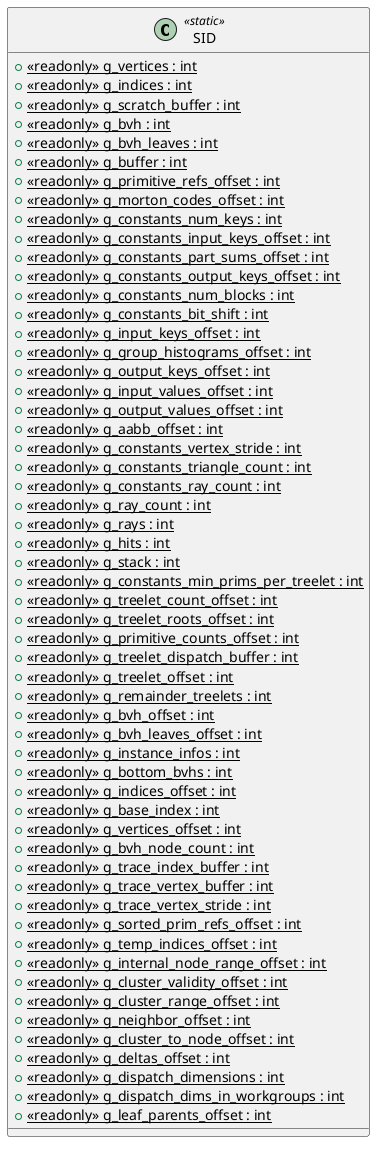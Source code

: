 @startuml
class SID <<static>> {
    + {static} <<readonly>> g_vertices : int
    + {static} <<readonly>> g_indices : int
    + {static} <<readonly>> g_scratch_buffer : int
    + {static} <<readonly>> g_bvh : int
    + {static} <<readonly>> g_bvh_leaves : int
    + {static} <<readonly>> g_buffer : int
    + {static} <<readonly>> g_primitive_refs_offset : int
    + {static} <<readonly>> g_morton_codes_offset : int
    + {static} <<readonly>> g_constants_num_keys : int
    + {static} <<readonly>> g_constants_input_keys_offset : int
    + {static} <<readonly>> g_constants_part_sums_offset : int
    + {static} <<readonly>> g_constants_output_keys_offset : int
    + {static} <<readonly>> g_constants_num_blocks : int
    + {static} <<readonly>> g_constants_bit_shift : int
    + {static} <<readonly>> g_input_keys_offset : int
    + {static} <<readonly>> g_group_histograms_offset : int
    + {static} <<readonly>> g_output_keys_offset : int
    + {static} <<readonly>> g_input_values_offset : int
    + {static} <<readonly>> g_output_values_offset : int
    + {static} <<readonly>> g_aabb_offset : int
    + {static} <<readonly>> g_constants_vertex_stride : int
    + {static} <<readonly>> g_constants_triangle_count : int
    + {static} <<readonly>> g_constants_ray_count : int
    + {static} <<readonly>> g_ray_count : int
    + {static} <<readonly>> g_rays : int
    + {static} <<readonly>> g_hits : int
    + {static} <<readonly>> g_stack : int
    + {static} <<readonly>> g_constants_min_prims_per_treelet : int
    + {static} <<readonly>> g_treelet_count_offset : int
    + {static} <<readonly>> g_treelet_roots_offset : int
    + {static} <<readonly>> g_primitive_counts_offset : int
    + {static} <<readonly>> g_treelet_dispatch_buffer : int
    + {static} <<readonly>> g_treelet_offset : int
    + {static} <<readonly>> g_remainder_treelets : int
    + {static} <<readonly>> g_bvh_offset : int
    + {static} <<readonly>> g_bvh_leaves_offset : int
    + {static} <<readonly>> g_instance_infos : int
    + {static} <<readonly>> g_bottom_bvhs : int
    + {static} <<readonly>> g_indices_offset : int
    + {static} <<readonly>> g_base_index : int
    + {static} <<readonly>> g_vertices_offset : int
    + {static} <<readonly>> g_bvh_node_count : int
    + {static} <<readonly>> g_trace_index_buffer : int
    + {static} <<readonly>> g_trace_vertex_buffer : int
    + {static} <<readonly>> g_trace_vertex_stride : int
    + {static} <<readonly>> g_sorted_prim_refs_offset : int
    + {static} <<readonly>> g_temp_indices_offset : int
    + {static} <<readonly>> g_internal_node_range_offset : int
    + {static} <<readonly>> g_cluster_validity_offset : int
    + {static} <<readonly>> g_cluster_range_offset : int
    + {static} <<readonly>> g_neighbor_offset : int
    + {static} <<readonly>> g_cluster_to_node_offset : int
    + {static} <<readonly>> g_deltas_offset : int
    + {static} <<readonly>> g_dispatch_dimensions : int
    + {static} <<readonly>> g_dispatch_dims_in_workgroups : int
    + {static} <<readonly>> g_leaf_parents_offset : int
}
@enduml
